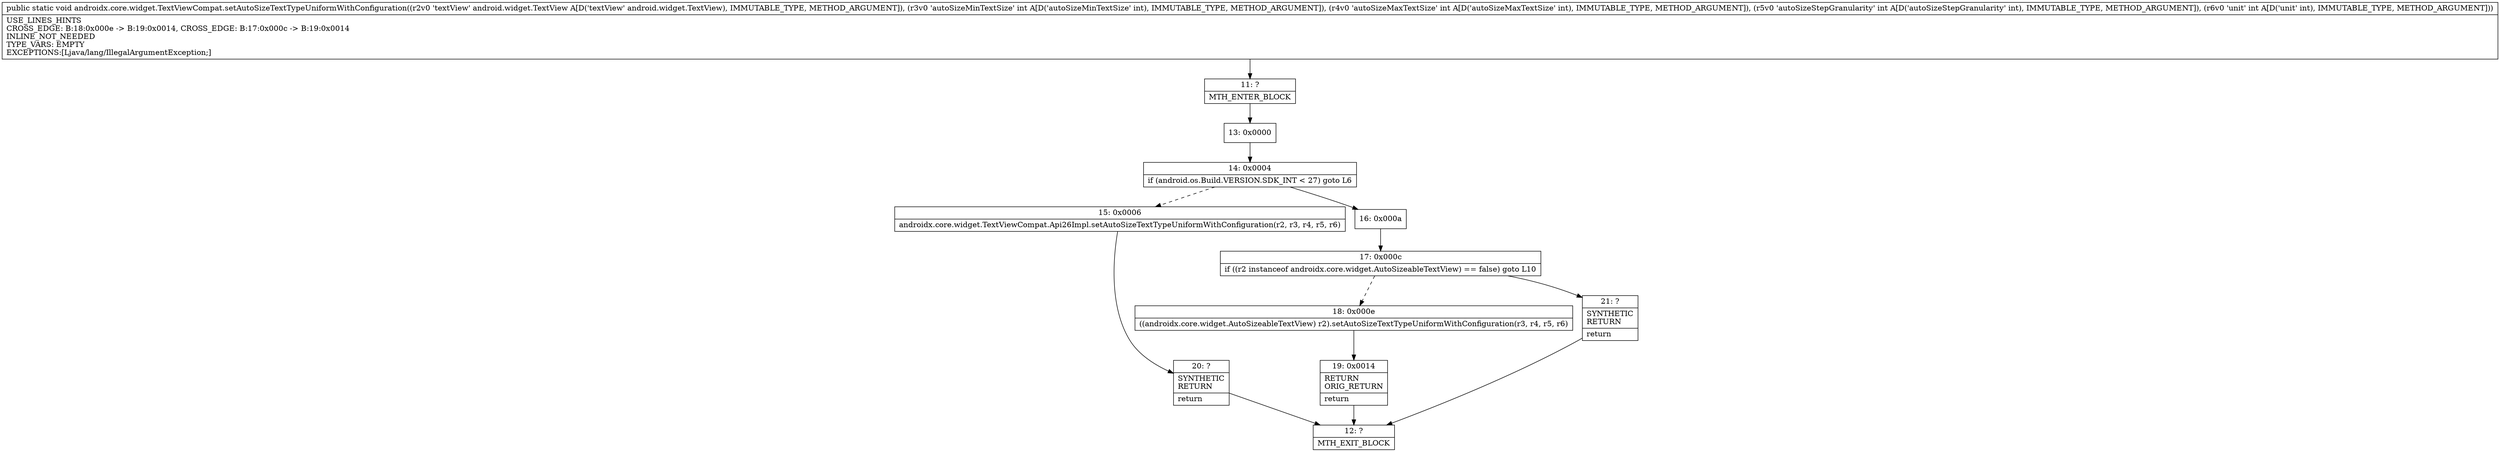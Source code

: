 digraph "CFG forandroidx.core.widget.TextViewCompat.setAutoSizeTextTypeUniformWithConfiguration(Landroid\/widget\/TextView;IIII)V" {
Node_11 [shape=record,label="{11\:\ ?|MTH_ENTER_BLOCK\l}"];
Node_13 [shape=record,label="{13\:\ 0x0000}"];
Node_14 [shape=record,label="{14\:\ 0x0004|if (android.os.Build.VERSION.SDK_INT \< 27) goto L6\l}"];
Node_15 [shape=record,label="{15\:\ 0x0006|androidx.core.widget.TextViewCompat.Api26Impl.setAutoSizeTextTypeUniformWithConfiguration(r2, r3, r4, r5, r6)\l}"];
Node_20 [shape=record,label="{20\:\ ?|SYNTHETIC\lRETURN\l|return\l}"];
Node_12 [shape=record,label="{12\:\ ?|MTH_EXIT_BLOCK\l}"];
Node_16 [shape=record,label="{16\:\ 0x000a}"];
Node_17 [shape=record,label="{17\:\ 0x000c|if ((r2 instanceof androidx.core.widget.AutoSizeableTextView) == false) goto L10\l}"];
Node_18 [shape=record,label="{18\:\ 0x000e|((androidx.core.widget.AutoSizeableTextView) r2).setAutoSizeTextTypeUniformWithConfiguration(r3, r4, r5, r6)\l}"];
Node_19 [shape=record,label="{19\:\ 0x0014|RETURN\lORIG_RETURN\l|return\l}"];
Node_21 [shape=record,label="{21\:\ ?|SYNTHETIC\lRETURN\l|return\l}"];
MethodNode[shape=record,label="{public static void androidx.core.widget.TextViewCompat.setAutoSizeTextTypeUniformWithConfiguration((r2v0 'textView' android.widget.TextView A[D('textView' android.widget.TextView), IMMUTABLE_TYPE, METHOD_ARGUMENT]), (r3v0 'autoSizeMinTextSize' int A[D('autoSizeMinTextSize' int), IMMUTABLE_TYPE, METHOD_ARGUMENT]), (r4v0 'autoSizeMaxTextSize' int A[D('autoSizeMaxTextSize' int), IMMUTABLE_TYPE, METHOD_ARGUMENT]), (r5v0 'autoSizeStepGranularity' int A[D('autoSizeStepGranularity' int), IMMUTABLE_TYPE, METHOD_ARGUMENT]), (r6v0 'unit' int A[D('unit' int), IMMUTABLE_TYPE, METHOD_ARGUMENT]))  | USE_LINES_HINTS\lCROSS_EDGE: B:18:0x000e \-\> B:19:0x0014, CROSS_EDGE: B:17:0x000c \-\> B:19:0x0014\lINLINE_NOT_NEEDED\lTYPE_VARS: EMPTY\lEXCEPTIONS:[Ljava\/lang\/IllegalArgumentException;]\l}"];
MethodNode -> Node_11;Node_11 -> Node_13;
Node_13 -> Node_14;
Node_14 -> Node_15[style=dashed];
Node_14 -> Node_16;
Node_15 -> Node_20;
Node_20 -> Node_12;
Node_16 -> Node_17;
Node_17 -> Node_18[style=dashed];
Node_17 -> Node_21;
Node_18 -> Node_19;
Node_19 -> Node_12;
Node_21 -> Node_12;
}

